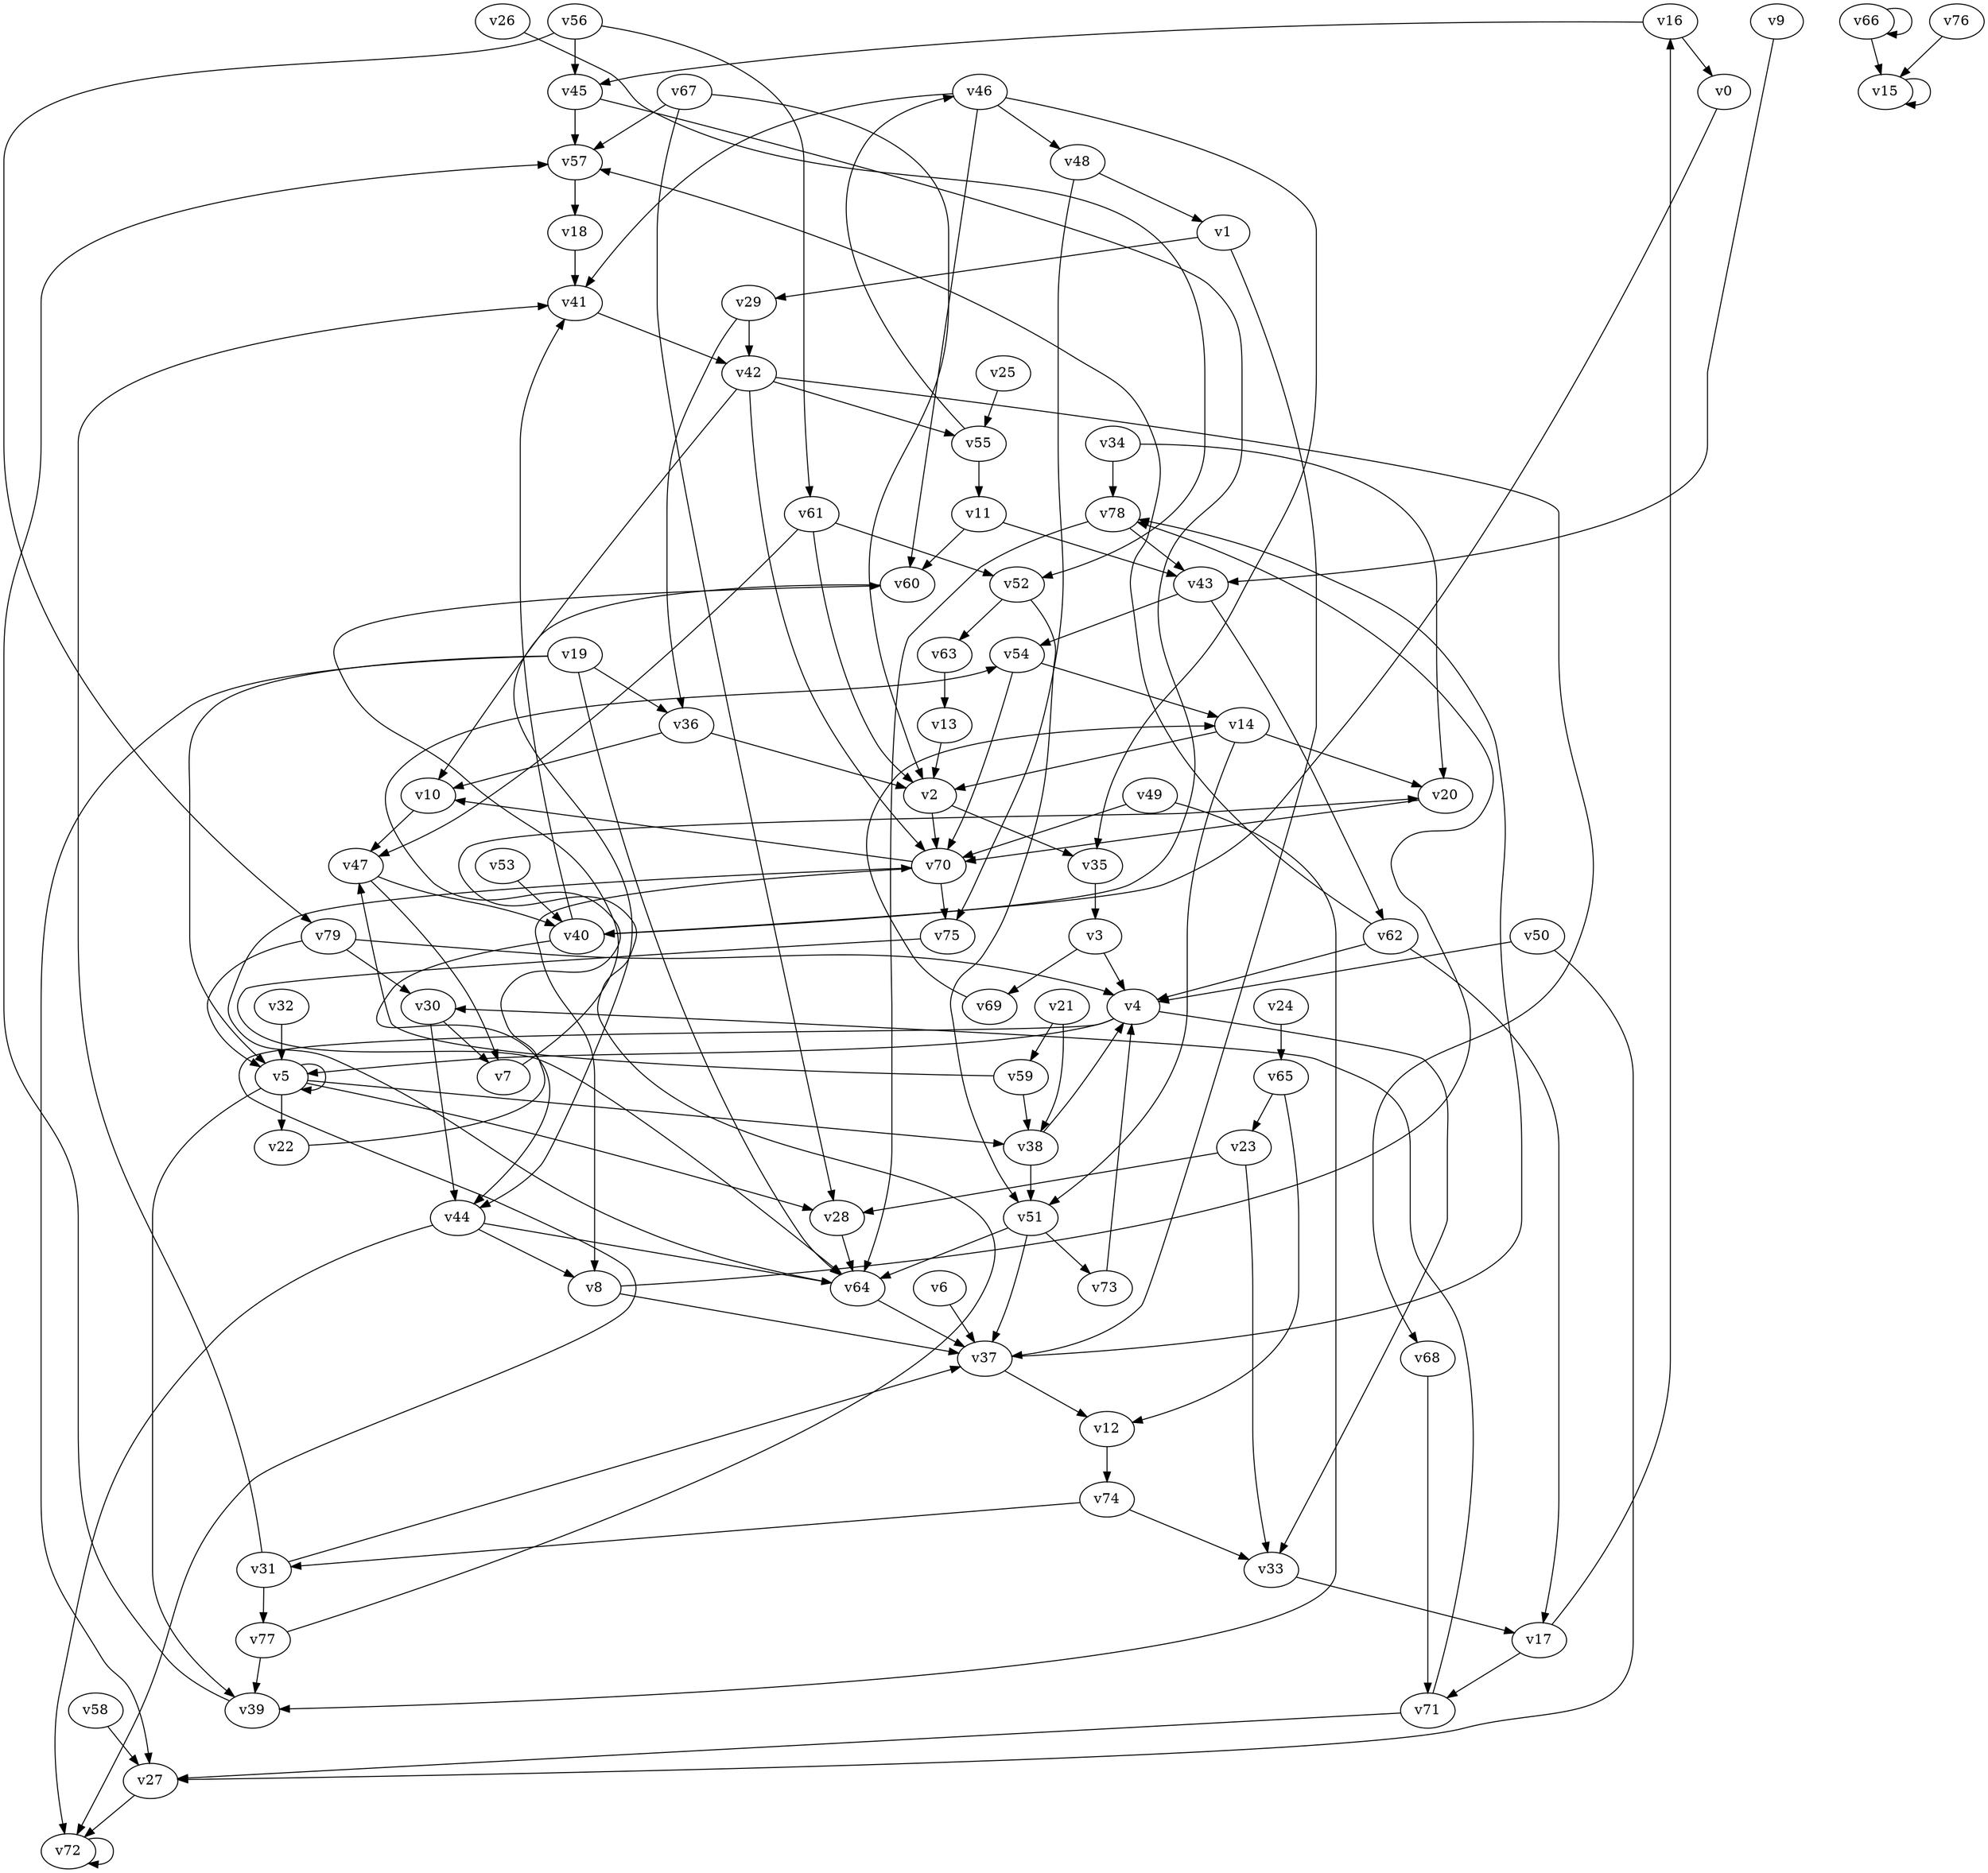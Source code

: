 // Benchmark game 106 - 80 vertices
// time_bound: 5
// targets: v40
digraph G {
    v0 [name="v0", player=0];
    v1 [name="v1", player=1];
    v2 [name="v2", player=1];
    v3 [name="v3", player=0];
    v4 [name="v4", player=1];
    v5 [name="v5", player=0];
    v6 [name="v6", player=1];
    v7 [name="v7", player=1];
    v8 [name="v8", player=0];
    v9 [name="v9", player=0];
    v10 [name="v10", player=1];
    v11 [name="v11", player=1];
    v12 [name="v12", player=1];
    v13 [name="v13", player=1];
    v14 [name="v14", player=0];
    v15 [name="v15", player=1];
    v16 [name="v16", player=1];
    v17 [name="v17", player=0];
    v18 [name="v18", player=1];
    v19 [name="v19", player=0];
    v20 [name="v20", player=0];
    v21 [name="v21", player=1];
    v22 [name="v22", player=1];
    v23 [name="v23", player=1];
    v24 [name="v24", player=0];
    v25 [name="v25", player=1];
    v26 [name="v26", player=1];
    v27 [name="v27", player=1];
    v28 [name="v28", player=0];
    v29 [name="v29", player=1];
    v30 [name="v30", player=1];
    v31 [name="v31", player=1];
    v32 [name="v32", player=1];
    v33 [name="v33", player=1];
    v34 [name="v34", player=1];
    v35 [name="v35", player=1];
    v36 [name="v36", player=0];
    v37 [name="v37", player=0];
    v38 [name="v38", player=0];
    v39 [name="v39", player=1];
    v40 [name="v40", player=1, target=1];
    v41 [name="v41", player=1];
    v42 [name="v42", player=1];
    v43 [name="v43", player=0];
    v44 [name="v44", player=1];
    v45 [name="v45", player=0];
    v46 [name="v46", player=1];
    v47 [name="v47", player=0];
    v48 [name="v48", player=1];
    v49 [name="v49", player=1];
    v50 [name="v50", player=1];
    v51 [name="v51", player=1];
    v52 [name="v52", player=1];
    v53 [name="v53", player=1];
    v54 [name="v54", player=1];
    v55 [name="v55", player=0];
    v56 [name="v56", player=1];
    v57 [name="v57", player=0];
    v58 [name="v58", player=0];
    v59 [name="v59", player=0];
    v60 [name="v60", player=0];
    v61 [name="v61", player=1];
    v62 [name="v62", player=1];
    v63 [name="v63", player=1];
    v64 [name="v64", player=1];
    v65 [name="v65", player=1];
    v66 [name="v66", player=0];
    v67 [name="v67", player=0];
    v68 [name="v68", player=1];
    v69 [name="v69", player=1];
    v70 [name="v70", player=1];
    v71 [name="v71", player=1];
    v72 [name="v72", player=0];
    v73 [name="v73", player=0];
    v74 [name="v74", player=0];
    v75 [name="v75", player=0];
    v76 [name="v76", player=0];
    v77 [name="v77", player=0];
    v78 [name="v78", player=1];
    v79 [name="v79", player=0];

    v0 -> v40 [constraint="t mod 2 == 1"];
    v1 -> v29;
    v2 -> v70;
    v3 -> v4;
    v4 -> v72 [constraint="t >= 3"];
    v5 -> v38;
    v6 -> v37;
    v7 -> v60 [constraint="t >= 2"];
    v8 -> v78 [constraint="t >= 4"];
    v9 -> v43 [constraint="t < 8"];
    v10 -> v47;
    v11 -> v60;
    v12 -> v74;
    v13 -> v2;
    v14 -> v20;
    v15 -> v15;
    v16 -> v0;
    v17 -> v71;
    v18 -> v41;
    v19 -> v64;
    v20 -> v70 [constraint="t mod 5 == 1"];
    v21 -> v59;
    v22 -> v54 [constraint="t mod 5 == 3"];
    v23 -> v28;
    v24 -> v65;
    v25 -> v55;
    v26 -> v52 [constraint="t < 15"];
    v27 -> v72;
    v28 -> v64;
    v29 -> v42;
    v30 -> v7;
    v31 -> v37 [constraint="t < 15"];
    v32 -> v5;
    v33 -> v17;
    v34 -> v20;
    v35 -> v3;
    v36 -> v2;
    v37 -> v78 [constraint="t >= 2"];
    v38 -> v51;
    v39 -> v57;
    v40 -> v44 [constraint="t >= 1"];
    v41 -> v42;
    v42 -> v10;
    v43 -> v54;
    v44 -> v8;
    v45 -> v40 [constraint="t mod 5 == 1"];
    v46 -> v35;
    v47 -> v40;
    v48 -> v75;
    v49 -> v70;
    v50 -> v4;
    v51 -> v64;
    v52 -> v63;
    v53 -> v40;
    v54 -> v70;
    v55 -> v46 [constraint="t < 10"];
    v56 -> v79;
    v57 -> v18;
    v58 -> v27;
    v59 -> v47 [constraint="t < 5"];
    v60 -> v44 [constraint="t >= 1"];
    v61 -> v52;
    v62 -> v57 [constraint="t >= 5"];
    v63 -> v13;
    v64 -> v70 [constraint="t < 5"];
    v65 -> v23;
    v66 -> v66;
    v67 -> v28;
    v68 -> v71;
    v69 -> v14 [constraint="t mod 3 == 1"];
    v70 -> v10 [constraint="t >= 4"];
    v71 -> v30 [constraint="t < 8"];
    v72 -> v72 [constraint="t mod 4 == 1"];
    v73 -> v4;
    v74 -> v33;
    v75 -> v64 [constraint="t < 13"];
    v76 -> v15;
    v77 -> v20 [constraint="t < 11"];
    v78 -> v43;
    v79 -> v5;
    v61 -> v47;
    v44 -> v72;
    v45 -> v57;
    v31 -> v41;
    v37 -> v12;
    v56 -> v61;
    v16 -> v45;
    v1 -> v37;
    v5 -> v22;
    v42 -> v68;
    v78 -> v64;
    v70 -> v8;
    v3 -> v69;
    v40 -> v41;
    v67 -> v57;
    v19 -> v27;
    v43 -> v62;
    v64 -> v37;
    v46 -> v60;
    v19 -> v5;
    v67 -> v2;
    v19 -> v36;
    v14 -> v2;
    v36 -> v10;
    v47 -> v7;
    v59 -> v38;
    v74 -> v31;
    v14 -> v51;
    v48 -> v1;
    v66 -> v15;
    v54 -> v14;
    v11 -> v43;
    v46 -> v48;
    v55 -> v11;
    v29 -> v36;
    v2 -> v35;
    v56 -> v45;
    v5 -> v5;
    v5 -> v39;
    v42 -> v70;
    v38 -> v4;
    v70 -> v75;
    v17 -> v16;
    v61 -> v2;
    v51 -> v73;
    v79 -> v4;
    v49 -> v39;
    v77 -> v39;
    v79 -> v30;
    v42 -> v55;
    v44 -> v64;
    v5 -> v28;
    v50 -> v27;
    v71 -> v27;
    v51 -> v37;
    v62 -> v17;
    v21 -> v38;
    v46 -> v41;
    v65 -> v12;
    v62 -> v4;
    v30 -> v44;
    v8 -> v37;
    v23 -> v33;
    v34 -> v78;
    v52 -> v51;
    v31 -> v77;
    v4 -> v5;
    v4 -> v33;
}
